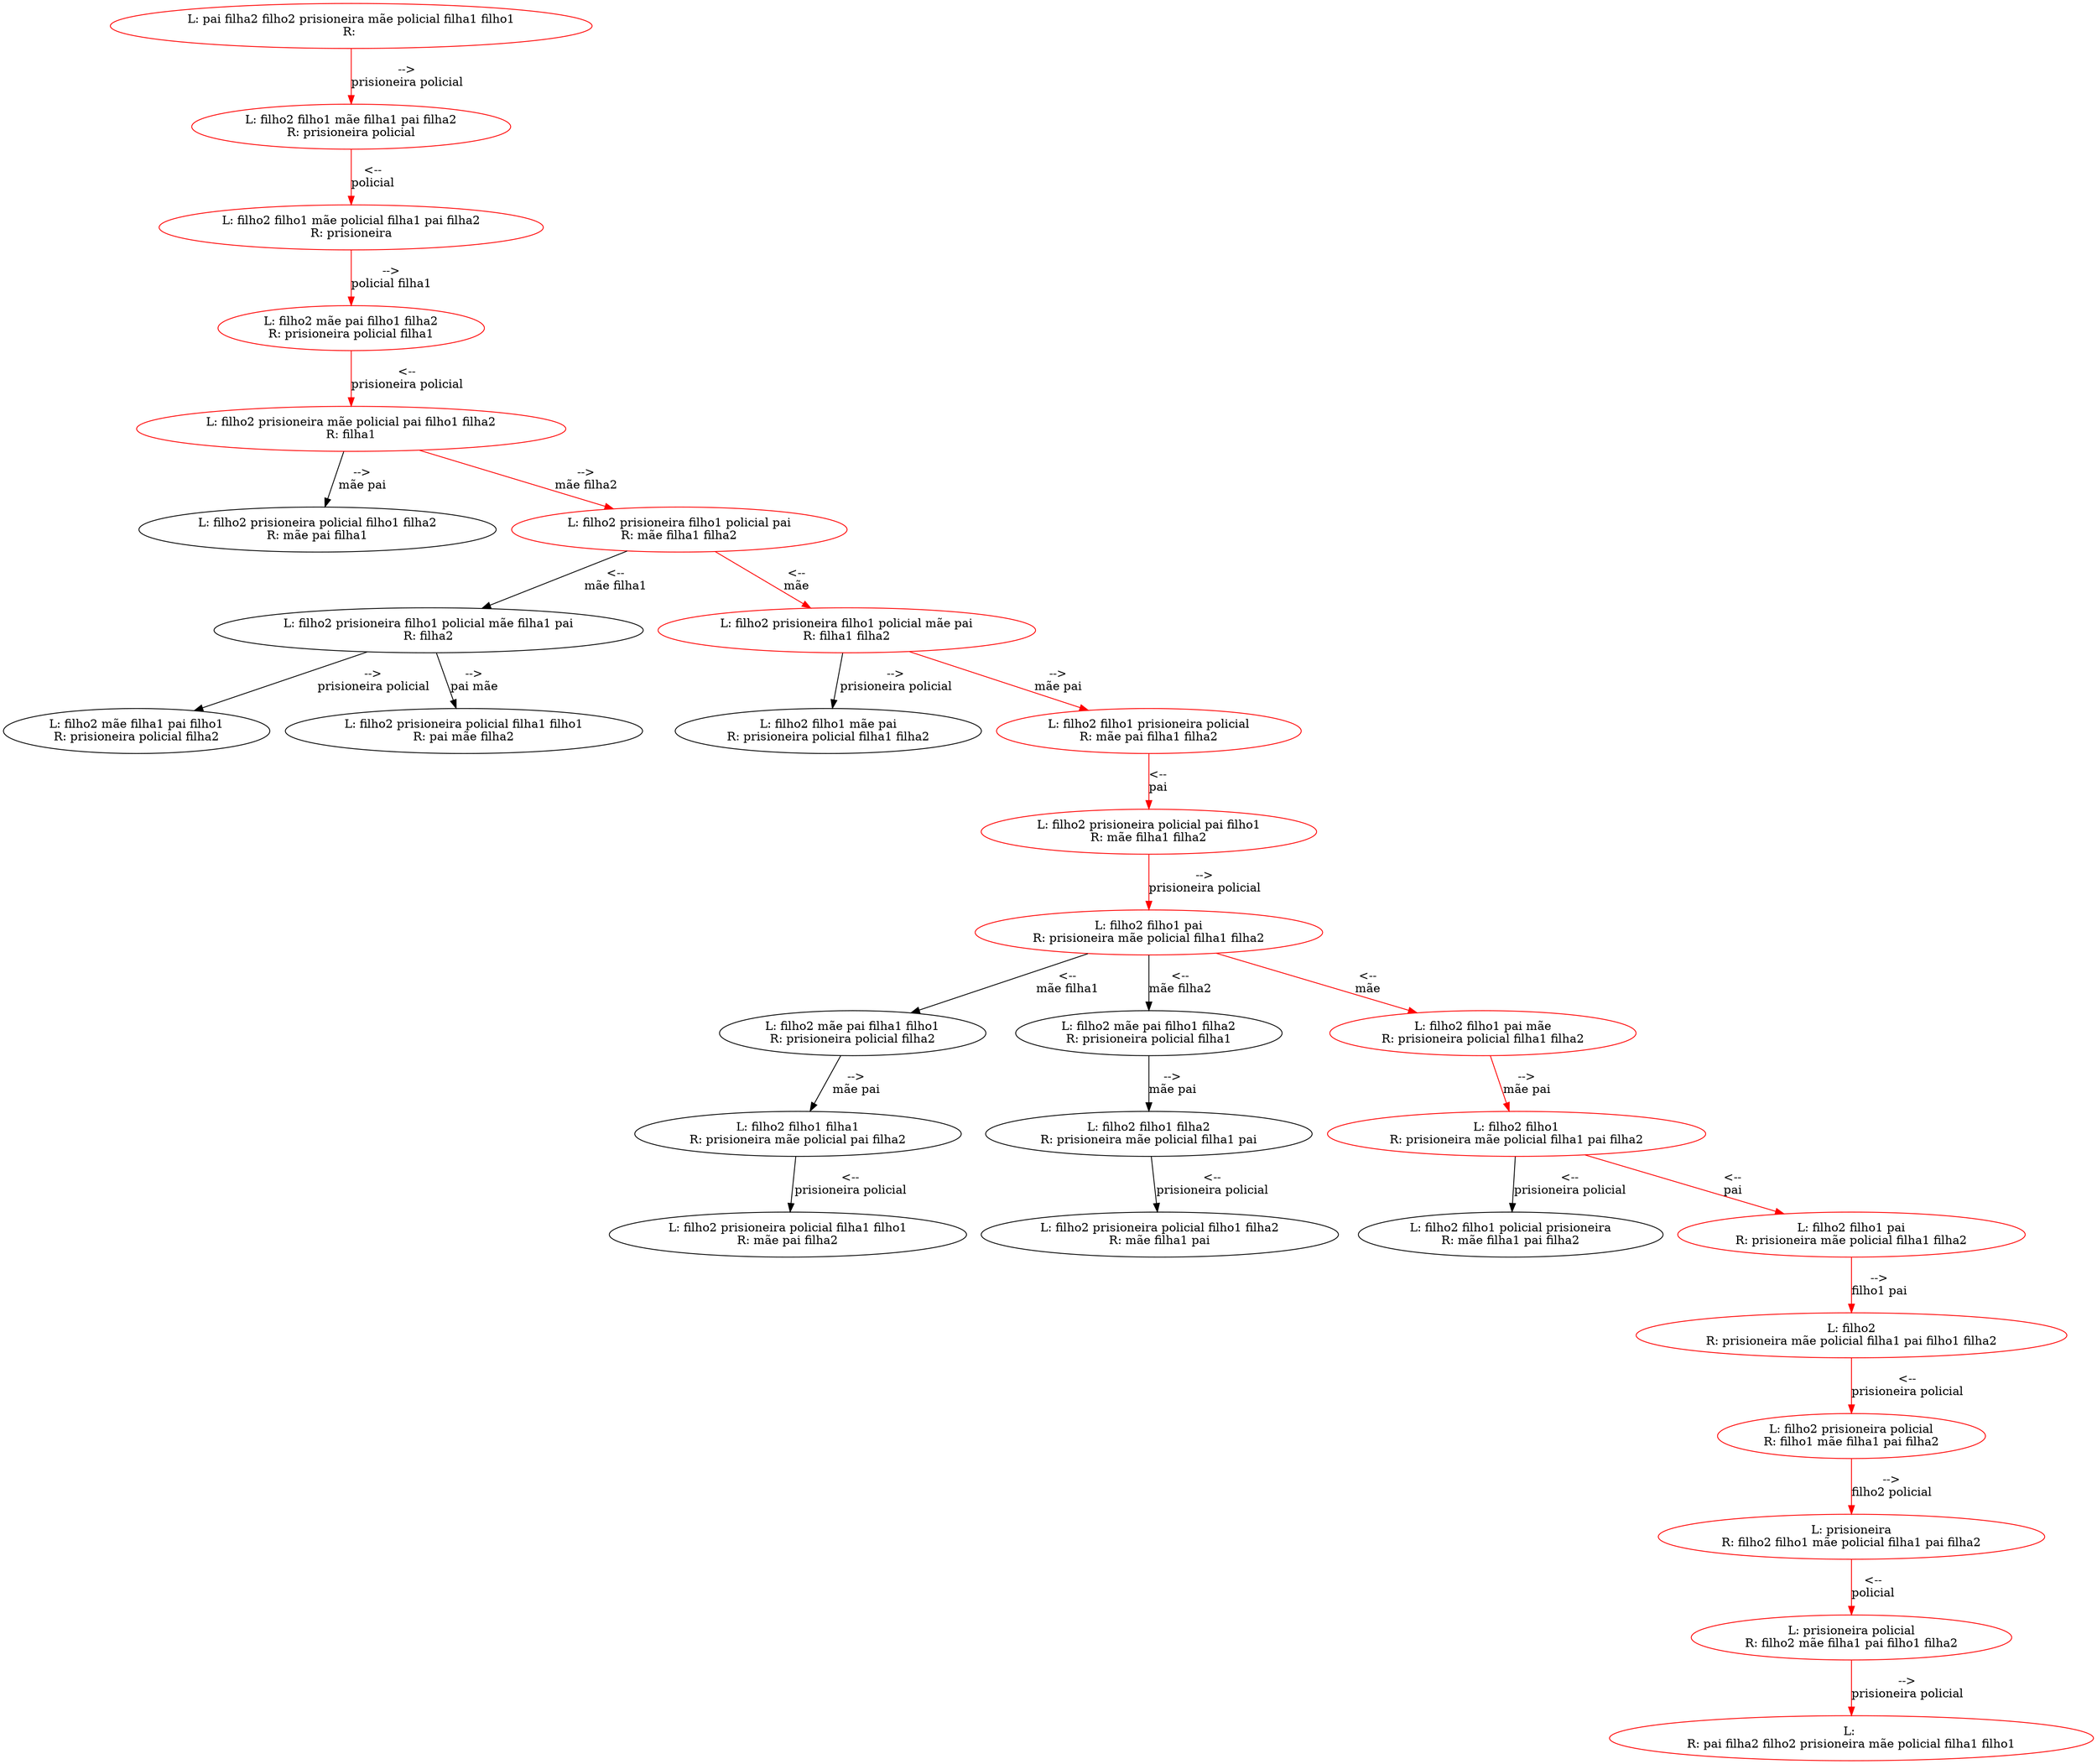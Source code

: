 digraph {
0 [label="L: pai filha2 filho2 prisioneira mãe policial filha1 filho1
R: 
"][color="red"]
0 -> 1 [label="-->
prisioneira policial
"][color="red"]
1 [label="L: filho2 filho1 mãe filha1 pai filha2
R: prisioneira policial
"][color="red"]
1 -> 2 [label="<--
policial
"][color="red"]
2 [label="L: filho2 filho1 mãe policial filha1 pai filha2
R: prisioneira
"][color="red"]
2 -> 3 [label="-->
policial filha1
"][color="red"]
3 [label="L: filho2 mãe pai filho1 filha2
R: prisioneira policial filha1
"][color="red"]
3 -> 4 [label="<--
prisioneira policial
"][color="red"]
4 [label="L: filho2 prisioneira mãe policial pai filho1 filha2
R: filha1
"][color="red"]
4 -> 5 [label="-->
mãe pai
"]
5 [label="L: filho2 prisioneira policial filho1 filha2
R: mãe pai filha1
"]
4 -> 6 [label="-->
mãe filha2
"][color="red"]
6 [label="L: filho2 prisioneira filho1 policial pai
R: mãe filha1 filha2
"][color="red"]
6 -> 7 [label="<--
mãe filha1
"]
7 [label="L: filho2 prisioneira filho1 policial mãe filha1 pai
R: filha2
"]
7 -> 8 [label="-->
prisioneira policial
"]
8 [label="L: filho2 mãe filha1 pai filho1
R: prisioneira policial filha2
"]
7 -> 9 [label="-->
pai mãe
"]
9 [label="L: filho2 prisioneira policial filha1 filho1
R: pai mãe filha2
"]
6 -> 10 [label="<--
mãe
"][color="red"]
10 [label="L: filho2 prisioneira filho1 policial mãe pai
R: filha1 filha2
"][color="red"]
10 -> 11 [label="-->
prisioneira policial
"]
11 [label="L: filho2 filho1 mãe pai
R: prisioneira policial filha1 filha2
"]
10 -> 12 [label="-->
mãe pai
"][color="red"]
12 [label="L: filho2 filho1 prisioneira policial
R: mãe pai filha1 filha2
"][color="red"]
12 -> 13 [label="<--
pai
"][color="red"]
13 [label="L: filho2 prisioneira policial pai filho1
R: mãe filha1 filha2
"][color="red"]
13 -> 14 [label="-->
prisioneira policial
"][color="red"]
14 [label="L: filho2 filho1 pai
R: prisioneira mãe policial filha1 filha2
"][color="red"]
14 -> 15 [label="<--
mãe filha1
"]
15 [label="L: filho2 mãe pai filha1 filho1
R: prisioneira policial filha2
"]
15 -> 16 [label="-->
mãe pai
"]
16 [label="L: filho2 filho1 filha1
R: prisioneira mãe policial pai filha2
"]
16 -> 17 [label="<--
prisioneira policial
"]
17 [label="L: filho2 prisioneira policial filha1 filho1
R: mãe pai filha2
"]
14 -> 18 [label="<--
mãe filha2
"]
18 [label="L: filho2 mãe pai filho1 filha2
R: prisioneira policial filha1
"]
18 -> 19 [label="-->
mãe pai
"]
19 [label="L: filho2 filho1 filha2
R: prisioneira mãe policial filha1 pai
"]
19 -> 20 [label="<--
prisioneira policial
"]
20 [label="L: filho2 prisioneira policial filho1 filha2
R: mãe filha1 pai
"]
14 -> 21 [label="<--
mãe
"][color="red"]
21 [label="L: filho2 filho1 pai mãe
R: prisioneira policial filha1 filha2
"][color="red"]
21 -> 22 [label="-->
mãe pai
"][color="red"]
22 [label="L: filho2 filho1
R: prisioneira mãe policial filha1 pai filha2
"][color="red"]
22 -> 23 [label="<--
prisioneira policial
"]
23 [label="L: filho2 filho1 policial prisioneira
R: mãe filha1 pai filha2
"]
22 -> 24 [label="<--
pai
"][color="red"]
24 [label="L: filho2 filho1 pai
R: prisioneira mãe policial filha1 filha2
"][color="red"]
24 -> 25 [label="-->
filho1 pai
"][color="red"]
25 [label="L: filho2
R: prisioneira mãe policial filha1 pai filho1 filha2
"][color="red"]
25 -> 26 [label="<--
prisioneira policial
"][color="red"]
26 [label="L: filho2 prisioneira policial
R: filho1 mãe filha1 pai filha2
"][color="red"]
26 -> 27 [label="-->
filho2 policial
"][color="red"]
27 [label="L: prisioneira
R: filho2 filho1 mãe policial filha1 pai filha2
"][color="red"]
27 -> 28 [label="<--
policial
"][color="red"]
28 [label="L: prisioneira policial
R: filho2 mãe filha1 pai filho1 filha2
"][color="red"]
28 -> 29 [label="-->
prisioneira policial
"][color="red"]
29 [label="L: 
R: pai filha2 filho2 prisioneira mãe policial filha1 filho1
"][color="red"]
}
